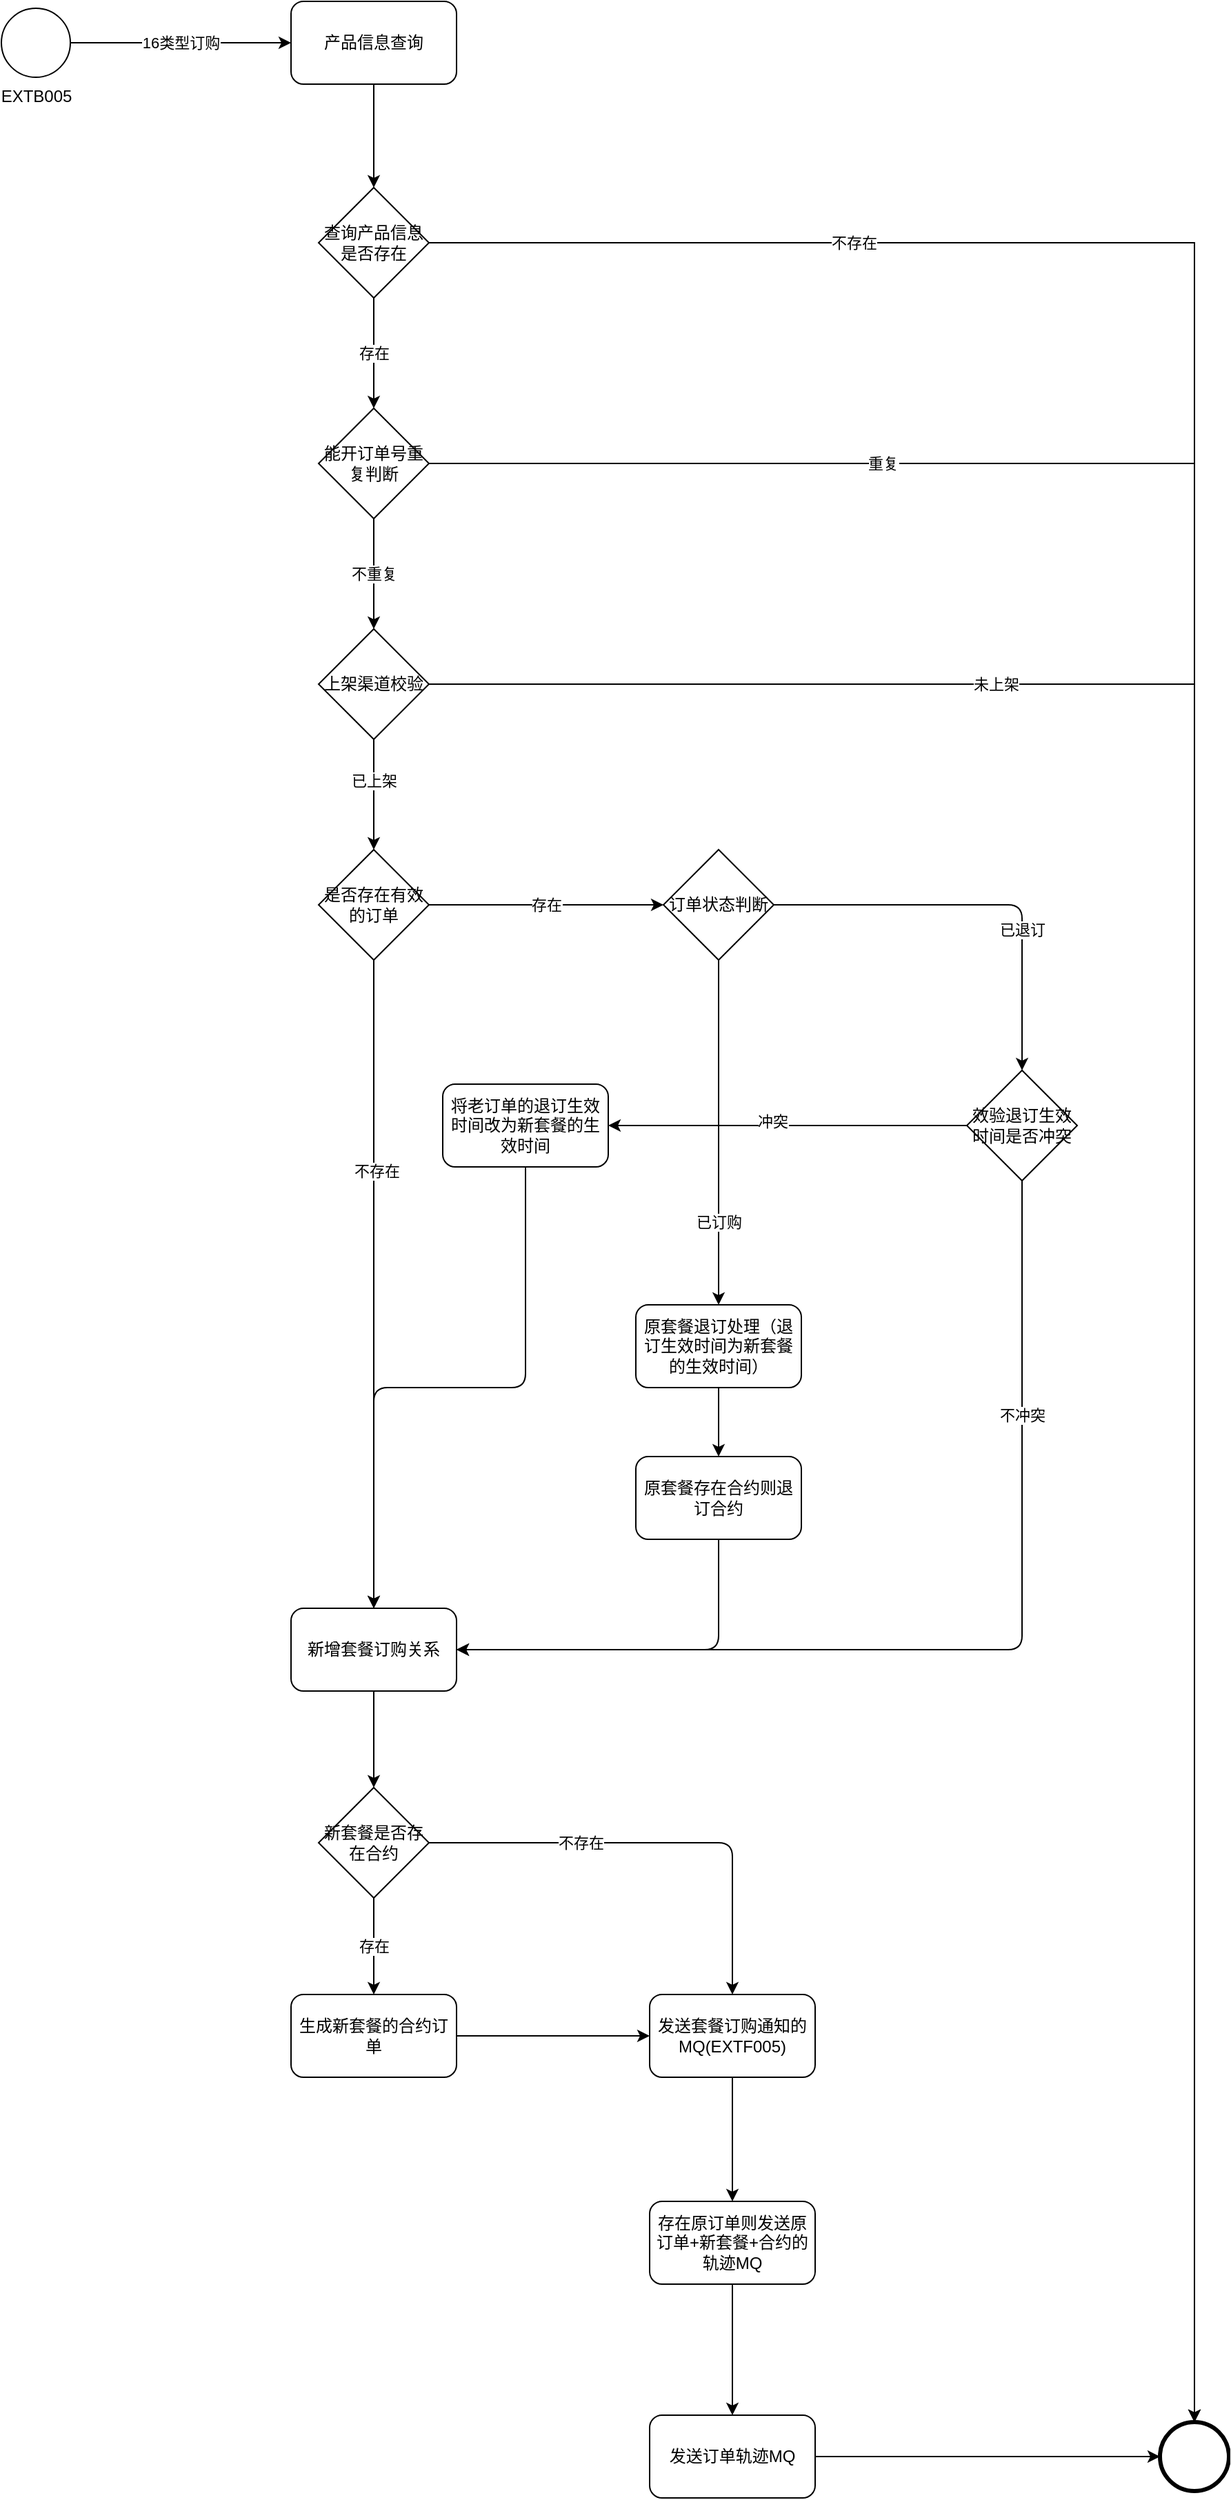 <mxfile version="14.1.2" type="github">
  <diagram id="OgV8At9cOp2wTqHFyp1Q" name="Page-1">
    <mxGraphModel dx="942" dy="582" grid="1" gridSize="10" guides="1" tooltips="1" connect="1" arrows="1" fold="1" page="1" pageScale="1" pageWidth="827" pageHeight="1169" math="0" shadow="0">
      <root>
        <mxCell id="0" />
        <mxCell id="1" parent="0" />
        <mxCell id="pLbMeJme8Y_Jl0HePabT-7" value="16类型订购" style="edgeStyle=orthogonalEdgeStyle;rounded=0;orthogonalLoop=1;jettySize=auto;html=1;" parent="1" source="pLbMeJme8Y_Jl0HePabT-2" target="pLbMeJme8Y_Jl0HePabT-6" edge="1">
          <mxGeometry relative="1" as="geometry" />
        </mxCell>
        <mxCell id="pLbMeJme8Y_Jl0HePabT-2" value="EXTB005" style="shape=mxgraph.bpmn.shape;html=1;verticalLabelPosition=bottom;verticalAlign=top;align=center;perimeter=ellipsePerimeter;outlineConnect=0;outline=standard;symbol=general;" parent="1" vertex="1">
          <mxGeometry x="20" y="210" width="50" height="50" as="geometry" />
        </mxCell>
        <mxCell id="pLbMeJme8Y_Jl0HePabT-3" value="" style="shape=mxgraph.bpmn.shape;html=1;verticalLabelPosition=bottom;verticalAlign=top;align=center;perimeter=ellipsePerimeter;outlineConnect=0;outline=end;symbol=general;" parent="1" vertex="1">
          <mxGeometry x="860" y="1960" width="50" height="50" as="geometry" />
        </mxCell>
        <mxCell id="pLbMeJme8Y_Jl0HePabT-15" style="edgeStyle=orthogonalEdgeStyle;rounded=0;orthogonalLoop=1;jettySize=auto;html=1;" parent="1" source="pLbMeJme8Y_Jl0HePabT-6" target="pLbMeJme8Y_Jl0HePabT-12" edge="1">
          <mxGeometry relative="1" as="geometry" />
        </mxCell>
        <mxCell id="pLbMeJme8Y_Jl0HePabT-6" value="产品信息查询" style="rounded=1;whiteSpace=wrap;html=1;" parent="1" vertex="1">
          <mxGeometry x="230" y="205" width="120" height="60" as="geometry" />
        </mxCell>
        <mxCell id="pLbMeJme8Y_Jl0HePabT-17" value="存在" style="edgeStyle=orthogonalEdgeStyle;rounded=0;orthogonalLoop=1;jettySize=auto;html=1;" parent="1" source="pLbMeJme8Y_Jl0HePabT-12" target="pLbMeJme8Y_Jl0HePabT-16" edge="1">
          <mxGeometry relative="1" as="geometry" />
        </mxCell>
        <mxCell id="pLbMeJme8Y_Jl0HePabT-18" value="不存在&lt;br&gt;" style="edgeStyle=orthogonalEdgeStyle;rounded=0;orthogonalLoop=1;jettySize=auto;html=1;" parent="1" source="pLbMeJme8Y_Jl0HePabT-12" target="pLbMeJme8Y_Jl0HePabT-3" edge="1">
          <mxGeometry x="-0.712" relative="1" as="geometry">
            <mxPoint as="offset" />
          </mxGeometry>
        </mxCell>
        <mxCell id="pLbMeJme8Y_Jl0HePabT-12" value="查询产品信息是否存在" style="rhombus;whiteSpace=wrap;html=1;" parent="1" vertex="1">
          <mxGeometry x="250" y="340" width="80" height="80" as="geometry" />
        </mxCell>
        <mxCell id="pLbMeJme8Y_Jl0HePabT-19" value="重复" style="edgeStyle=orthogonalEdgeStyle;rounded=0;orthogonalLoop=1;jettySize=auto;html=1;" parent="1" source="pLbMeJme8Y_Jl0HePabT-16" target="pLbMeJme8Y_Jl0HePabT-3" edge="1">
          <mxGeometry x="-0.667" relative="1" as="geometry">
            <mxPoint as="offset" />
          </mxGeometry>
        </mxCell>
        <mxCell id="pLbMeJme8Y_Jl0HePabT-21" value="不重复" style="edgeStyle=orthogonalEdgeStyle;rounded=0;orthogonalLoop=1;jettySize=auto;html=1;" parent="1" source="pLbMeJme8Y_Jl0HePabT-16" target="pLbMeJme8Y_Jl0HePabT-20" edge="1">
          <mxGeometry relative="1" as="geometry" />
        </mxCell>
        <mxCell id="pLbMeJme8Y_Jl0HePabT-16" value="能开订单号重复判断" style="rhombus;whiteSpace=wrap;html=1;" parent="1" vertex="1">
          <mxGeometry x="250" y="500" width="80" height="80" as="geometry" />
        </mxCell>
        <mxCell id="pLbMeJme8Y_Jl0HePabT-22" style="edgeStyle=orthogonalEdgeStyle;rounded=0;orthogonalLoop=1;jettySize=auto;html=1;" parent="1" source="pLbMeJme8Y_Jl0HePabT-20" target="pLbMeJme8Y_Jl0HePabT-3" edge="1">
          <mxGeometry relative="1" as="geometry" />
        </mxCell>
        <mxCell id="pLbMeJme8Y_Jl0HePabT-23" value="未上架" style="edgeLabel;html=1;align=center;verticalAlign=middle;resizable=0;points=[];" parent="pLbMeJme8Y_Jl0HePabT-22" vertex="1" connectable="0">
          <mxGeometry x="-0.496" y="-5" relative="1" as="geometry">
            <mxPoint x="-47" y="-5" as="offset" />
          </mxGeometry>
        </mxCell>
        <mxCell id="pLbMeJme8Y_Jl0HePabT-25" value="" style="edgeStyle=orthogonalEdgeStyle;rounded=0;orthogonalLoop=1;jettySize=auto;html=1;" parent="1" source="pLbMeJme8Y_Jl0HePabT-20" target="pLbMeJme8Y_Jl0HePabT-24" edge="1">
          <mxGeometry relative="1" as="geometry" />
        </mxCell>
        <mxCell id="pLbMeJme8Y_Jl0HePabT-26" value="已上架" style="edgeLabel;html=1;align=center;verticalAlign=middle;resizable=0;points=[];" parent="pLbMeJme8Y_Jl0HePabT-25" vertex="1" connectable="0">
          <mxGeometry x="-0.25" relative="1" as="geometry">
            <mxPoint as="offset" />
          </mxGeometry>
        </mxCell>
        <mxCell id="pLbMeJme8Y_Jl0HePabT-20" value="上架渠道校验" style="rhombus;whiteSpace=wrap;html=1;" parent="1" vertex="1">
          <mxGeometry x="250" y="660" width="80" height="80" as="geometry" />
        </mxCell>
        <mxCell id="pLbMeJme8Y_Jl0HePabT-29" value="存在" style="edgeStyle=orthogonalEdgeStyle;rounded=0;orthogonalLoop=1;jettySize=auto;html=1;" parent="1" source="pLbMeJme8Y_Jl0HePabT-24" target="pLbMeJme8Y_Jl0HePabT-28" edge="1">
          <mxGeometry relative="1" as="geometry" />
        </mxCell>
        <mxCell id="Hu3Yx2KmRZgjXhI8Y2ag-7" style="edgeStyle=orthogonalEdgeStyle;curved=0;rounded=1;sketch=0;orthogonalLoop=1;jettySize=auto;html=1;" edge="1" parent="1" source="pLbMeJme8Y_Jl0HePabT-24" target="Hu3Yx2KmRZgjXhI8Y2ag-6">
          <mxGeometry relative="1" as="geometry" />
        </mxCell>
        <mxCell id="Hu3Yx2KmRZgjXhI8Y2ag-18" value="不存在" style="edgeLabel;html=1;align=center;verticalAlign=middle;resizable=0;points=[];" vertex="1" connectable="0" parent="Hu3Yx2KmRZgjXhI8Y2ag-7">
          <mxGeometry x="-0.349" y="2" relative="1" as="geometry">
            <mxPoint as="offset" />
          </mxGeometry>
        </mxCell>
        <mxCell id="pLbMeJme8Y_Jl0HePabT-24" value="是否存在有效的订单" style="rhombus;whiteSpace=wrap;html=1;" parent="1" vertex="1">
          <mxGeometry x="250" y="820" width="80" height="80" as="geometry" />
        </mxCell>
        <mxCell id="Hu3Yx2KmRZgjXhI8Y2ag-2" value="" style="edgeStyle=orthogonalEdgeStyle;curved=0;rounded=1;sketch=0;orthogonalLoop=1;jettySize=auto;html=1;" edge="1" parent="1" source="pLbMeJme8Y_Jl0HePabT-28" target="Hu3Yx2KmRZgjXhI8Y2ag-1">
          <mxGeometry relative="1" as="geometry" />
        </mxCell>
        <mxCell id="Hu3Yx2KmRZgjXhI8Y2ag-5" value="已退订&lt;br&gt;" style="edgeLabel;html=1;align=center;verticalAlign=middle;resizable=0;points=[];" vertex="1" connectable="0" parent="Hu3Yx2KmRZgjXhI8Y2ag-2">
          <mxGeometry x="0.369" y="2" relative="1" as="geometry">
            <mxPoint x="-2" y="-8" as="offset" />
          </mxGeometry>
        </mxCell>
        <mxCell id="Hu3Yx2KmRZgjXhI8Y2ag-9" value="已订购" style="edgeStyle=orthogonalEdgeStyle;curved=0;rounded=1;sketch=0;orthogonalLoop=1;jettySize=auto;html=1;" edge="1" parent="1" source="pLbMeJme8Y_Jl0HePabT-28" target="Hu3Yx2KmRZgjXhI8Y2ag-8">
          <mxGeometry x="0.52" relative="1" as="geometry">
            <Array as="points">
              <mxPoint x="540" y="1050" />
              <mxPoint x="540" y="1050" />
            </Array>
            <mxPoint as="offset" />
          </mxGeometry>
        </mxCell>
        <mxCell id="pLbMeJme8Y_Jl0HePabT-28" value="订单状态判断" style="rhombus;whiteSpace=wrap;html=1;" parent="1" vertex="1">
          <mxGeometry x="500" y="820" width="80" height="80" as="geometry" />
        </mxCell>
        <mxCell id="Hu3Yx2KmRZgjXhI8Y2ag-13" value="不冲突" style="edgeStyle=orthogonalEdgeStyle;curved=0;rounded=1;sketch=0;orthogonalLoop=1;jettySize=auto;html=1;" edge="1" parent="1" source="Hu3Yx2KmRZgjXhI8Y2ag-1" target="Hu3Yx2KmRZgjXhI8Y2ag-6">
          <mxGeometry x="-0.547" relative="1" as="geometry">
            <Array as="points">
              <mxPoint x="760" y="1400" />
            </Array>
            <mxPoint as="offset" />
          </mxGeometry>
        </mxCell>
        <mxCell id="Hu3Yx2KmRZgjXhI8Y2ag-14" style="edgeStyle=orthogonalEdgeStyle;curved=0;rounded=1;sketch=0;orthogonalLoop=1;jettySize=auto;html=1;entryX=1;entryY=0.5;entryDx=0;entryDy=0;" edge="1" parent="1" source="Hu3Yx2KmRZgjXhI8Y2ag-1" target="Hu3Yx2KmRZgjXhI8Y2ag-12">
          <mxGeometry relative="1" as="geometry" />
        </mxCell>
        <mxCell id="Hu3Yx2KmRZgjXhI8Y2ag-15" value="冲突" style="edgeLabel;html=1;align=center;verticalAlign=middle;resizable=0;points=[];" vertex="1" connectable="0" parent="Hu3Yx2KmRZgjXhI8Y2ag-14">
          <mxGeometry x="0.084" y="-3" relative="1" as="geometry">
            <mxPoint as="offset" />
          </mxGeometry>
        </mxCell>
        <mxCell id="Hu3Yx2KmRZgjXhI8Y2ag-1" value="效验退订生效时间是否冲突" style="rhombus;whiteSpace=wrap;html=1;" vertex="1" parent="1">
          <mxGeometry x="720" y="980" width="80" height="80" as="geometry" />
        </mxCell>
        <mxCell id="Hu3Yx2KmRZgjXhI8Y2ag-23" value="" style="edgeStyle=orthogonalEdgeStyle;curved=0;rounded=1;sketch=0;orthogonalLoop=1;jettySize=auto;html=1;" edge="1" parent="1" source="Hu3Yx2KmRZgjXhI8Y2ag-6" target="Hu3Yx2KmRZgjXhI8Y2ag-20">
          <mxGeometry relative="1" as="geometry">
            <mxPoint x="290" y="1510" as="targetPoint" />
          </mxGeometry>
        </mxCell>
        <mxCell id="Hu3Yx2KmRZgjXhI8Y2ag-6" value="新增套餐订购关系" style="rounded=1;whiteSpace=wrap;html=1;sketch=0;" vertex="1" parent="1">
          <mxGeometry x="230" y="1370" width="120" height="60" as="geometry" />
        </mxCell>
        <mxCell id="Hu3Yx2KmRZgjXhI8Y2ag-11" value="" style="edgeStyle=orthogonalEdgeStyle;curved=0;rounded=1;sketch=0;orthogonalLoop=1;jettySize=auto;html=1;" edge="1" parent="1" source="Hu3Yx2KmRZgjXhI8Y2ag-8" target="Hu3Yx2KmRZgjXhI8Y2ag-10">
          <mxGeometry relative="1" as="geometry" />
        </mxCell>
        <mxCell id="Hu3Yx2KmRZgjXhI8Y2ag-8" value="原套餐退订处理（退订生效时间为新套餐的生效时间）" style="rounded=1;whiteSpace=wrap;html=1;sketch=0;" vertex="1" parent="1">
          <mxGeometry x="480" y="1150" width="120" height="60" as="geometry" />
        </mxCell>
        <mxCell id="Hu3Yx2KmRZgjXhI8Y2ag-19" style="edgeStyle=orthogonalEdgeStyle;curved=0;rounded=1;sketch=0;orthogonalLoop=1;jettySize=auto;html=1;" edge="1" parent="1" source="Hu3Yx2KmRZgjXhI8Y2ag-10" target="Hu3Yx2KmRZgjXhI8Y2ag-6">
          <mxGeometry relative="1" as="geometry">
            <Array as="points">
              <mxPoint x="540" y="1400" />
            </Array>
          </mxGeometry>
        </mxCell>
        <mxCell id="Hu3Yx2KmRZgjXhI8Y2ag-10" value="原套餐存在合约则退订合约" style="rounded=1;whiteSpace=wrap;html=1;sketch=0;" vertex="1" parent="1">
          <mxGeometry x="480" y="1260" width="120" height="60" as="geometry" />
        </mxCell>
        <mxCell id="Hu3Yx2KmRZgjXhI8Y2ag-17" style="edgeStyle=orthogonalEdgeStyle;curved=0;rounded=1;sketch=0;orthogonalLoop=1;jettySize=auto;html=1;entryX=0.5;entryY=0;entryDx=0;entryDy=0;" edge="1" parent="1" source="Hu3Yx2KmRZgjXhI8Y2ag-12" target="Hu3Yx2KmRZgjXhI8Y2ag-6">
          <mxGeometry relative="1" as="geometry" />
        </mxCell>
        <mxCell id="Hu3Yx2KmRZgjXhI8Y2ag-12" value="将老订单的退订生效时间改为新套餐的生效时间" style="rounded=1;whiteSpace=wrap;html=1;sketch=0;" vertex="1" parent="1">
          <mxGeometry x="340" y="990" width="120" height="60" as="geometry" />
        </mxCell>
        <mxCell id="Hu3Yx2KmRZgjXhI8Y2ag-25" value="存在" style="edgeStyle=orthogonalEdgeStyle;curved=0;rounded=1;sketch=0;orthogonalLoop=1;jettySize=auto;html=1;" edge="1" parent="1" source="Hu3Yx2KmRZgjXhI8Y2ag-20" target="Hu3Yx2KmRZgjXhI8Y2ag-26">
          <mxGeometry relative="1" as="geometry">
            <mxPoint x="290" y="1740" as="targetPoint" />
          </mxGeometry>
        </mxCell>
        <mxCell id="Hu3Yx2KmRZgjXhI8Y2ag-34" value="不存在" style="edgeStyle=orthogonalEdgeStyle;curved=0;rounded=1;sketch=0;orthogonalLoop=1;jettySize=auto;html=1;" edge="1" parent="1" source="Hu3Yx2KmRZgjXhI8Y2ag-20" target="Hu3Yx2KmRZgjXhI8Y2ag-28">
          <mxGeometry x="-0.333" relative="1" as="geometry">
            <mxPoint as="offset" />
          </mxGeometry>
        </mxCell>
        <mxCell id="Hu3Yx2KmRZgjXhI8Y2ag-20" value="新套餐是否存在合约" style="rhombus;whiteSpace=wrap;html=1;rounded=0;sketch=0;" vertex="1" parent="1">
          <mxGeometry x="250" y="1500" width="80" height="80" as="geometry" />
        </mxCell>
        <mxCell id="Hu3Yx2KmRZgjXhI8Y2ag-29" value="" style="edgeStyle=orthogonalEdgeStyle;curved=0;rounded=1;sketch=0;orthogonalLoop=1;jettySize=auto;html=1;" edge="1" parent="1" source="Hu3Yx2KmRZgjXhI8Y2ag-26" target="Hu3Yx2KmRZgjXhI8Y2ag-28">
          <mxGeometry relative="1" as="geometry" />
        </mxCell>
        <mxCell id="Hu3Yx2KmRZgjXhI8Y2ag-26" value="生成新套餐的合约订单" style="rounded=1;whiteSpace=wrap;html=1;sketch=0;" vertex="1" parent="1">
          <mxGeometry x="230" y="1650" width="120" height="60" as="geometry" />
        </mxCell>
        <mxCell id="Hu3Yx2KmRZgjXhI8Y2ag-36" value="" style="edgeStyle=orthogonalEdgeStyle;curved=0;rounded=1;sketch=0;orthogonalLoop=1;jettySize=auto;html=1;" edge="1" parent="1" source="Hu3Yx2KmRZgjXhI8Y2ag-28" target="Hu3Yx2KmRZgjXhI8Y2ag-35">
          <mxGeometry relative="1" as="geometry" />
        </mxCell>
        <mxCell id="Hu3Yx2KmRZgjXhI8Y2ag-28" value="发送套餐订购通知的MQ(EXTF005)" style="rounded=1;whiteSpace=wrap;html=1;sketch=0;" vertex="1" parent="1">
          <mxGeometry x="490" y="1650" width="120" height="60" as="geometry" />
        </mxCell>
        <mxCell id="Hu3Yx2KmRZgjXhI8Y2ag-38" value="" style="edgeStyle=orthogonalEdgeStyle;curved=0;rounded=1;sketch=0;orthogonalLoop=1;jettySize=auto;html=1;" edge="1" parent="1" source="Hu3Yx2KmRZgjXhI8Y2ag-35" target="Hu3Yx2KmRZgjXhI8Y2ag-37">
          <mxGeometry relative="1" as="geometry" />
        </mxCell>
        <mxCell id="Hu3Yx2KmRZgjXhI8Y2ag-35" value="存在原订单则发送原订单+新套餐+合约的轨迹MQ" style="rounded=1;whiteSpace=wrap;html=1;sketch=0;" vertex="1" parent="1">
          <mxGeometry x="490" y="1800" width="120" height="60" as="geometry" />
        </mxCell>
        <mxCell id="Hu3Yx2KmRZgjXhI8Y2ag-39" style="edgeStyle=orthogonalEdgeStyle;curved=0;rounded=1;sketch=0;orthogonalLoop=1;jettySize=auto;html=1;" edge="1" parent="1" source="Hu3Yx2KmRZgjXhI8Y2ag-37" target="pLbMeJme8Y_Jl0HePabT-3">
          <mxGeometry relative="1" as="geometry" />
        </mxCell>
        <mxCell id="Hu3Yx2KmRZgjXhI8Y2ag-37" value="发送订单轨迹MQ" style="rounded=1;whiteSpace=wrap;html=1;sketch=0;" vertex="1" parent="1">
          <mxGeometry x="490" y="1955" width="120" height="60" as="geometry" />
        </mxCell>
      </root>
    </mxGraphModel>
  </diagram>
</mxfile>
